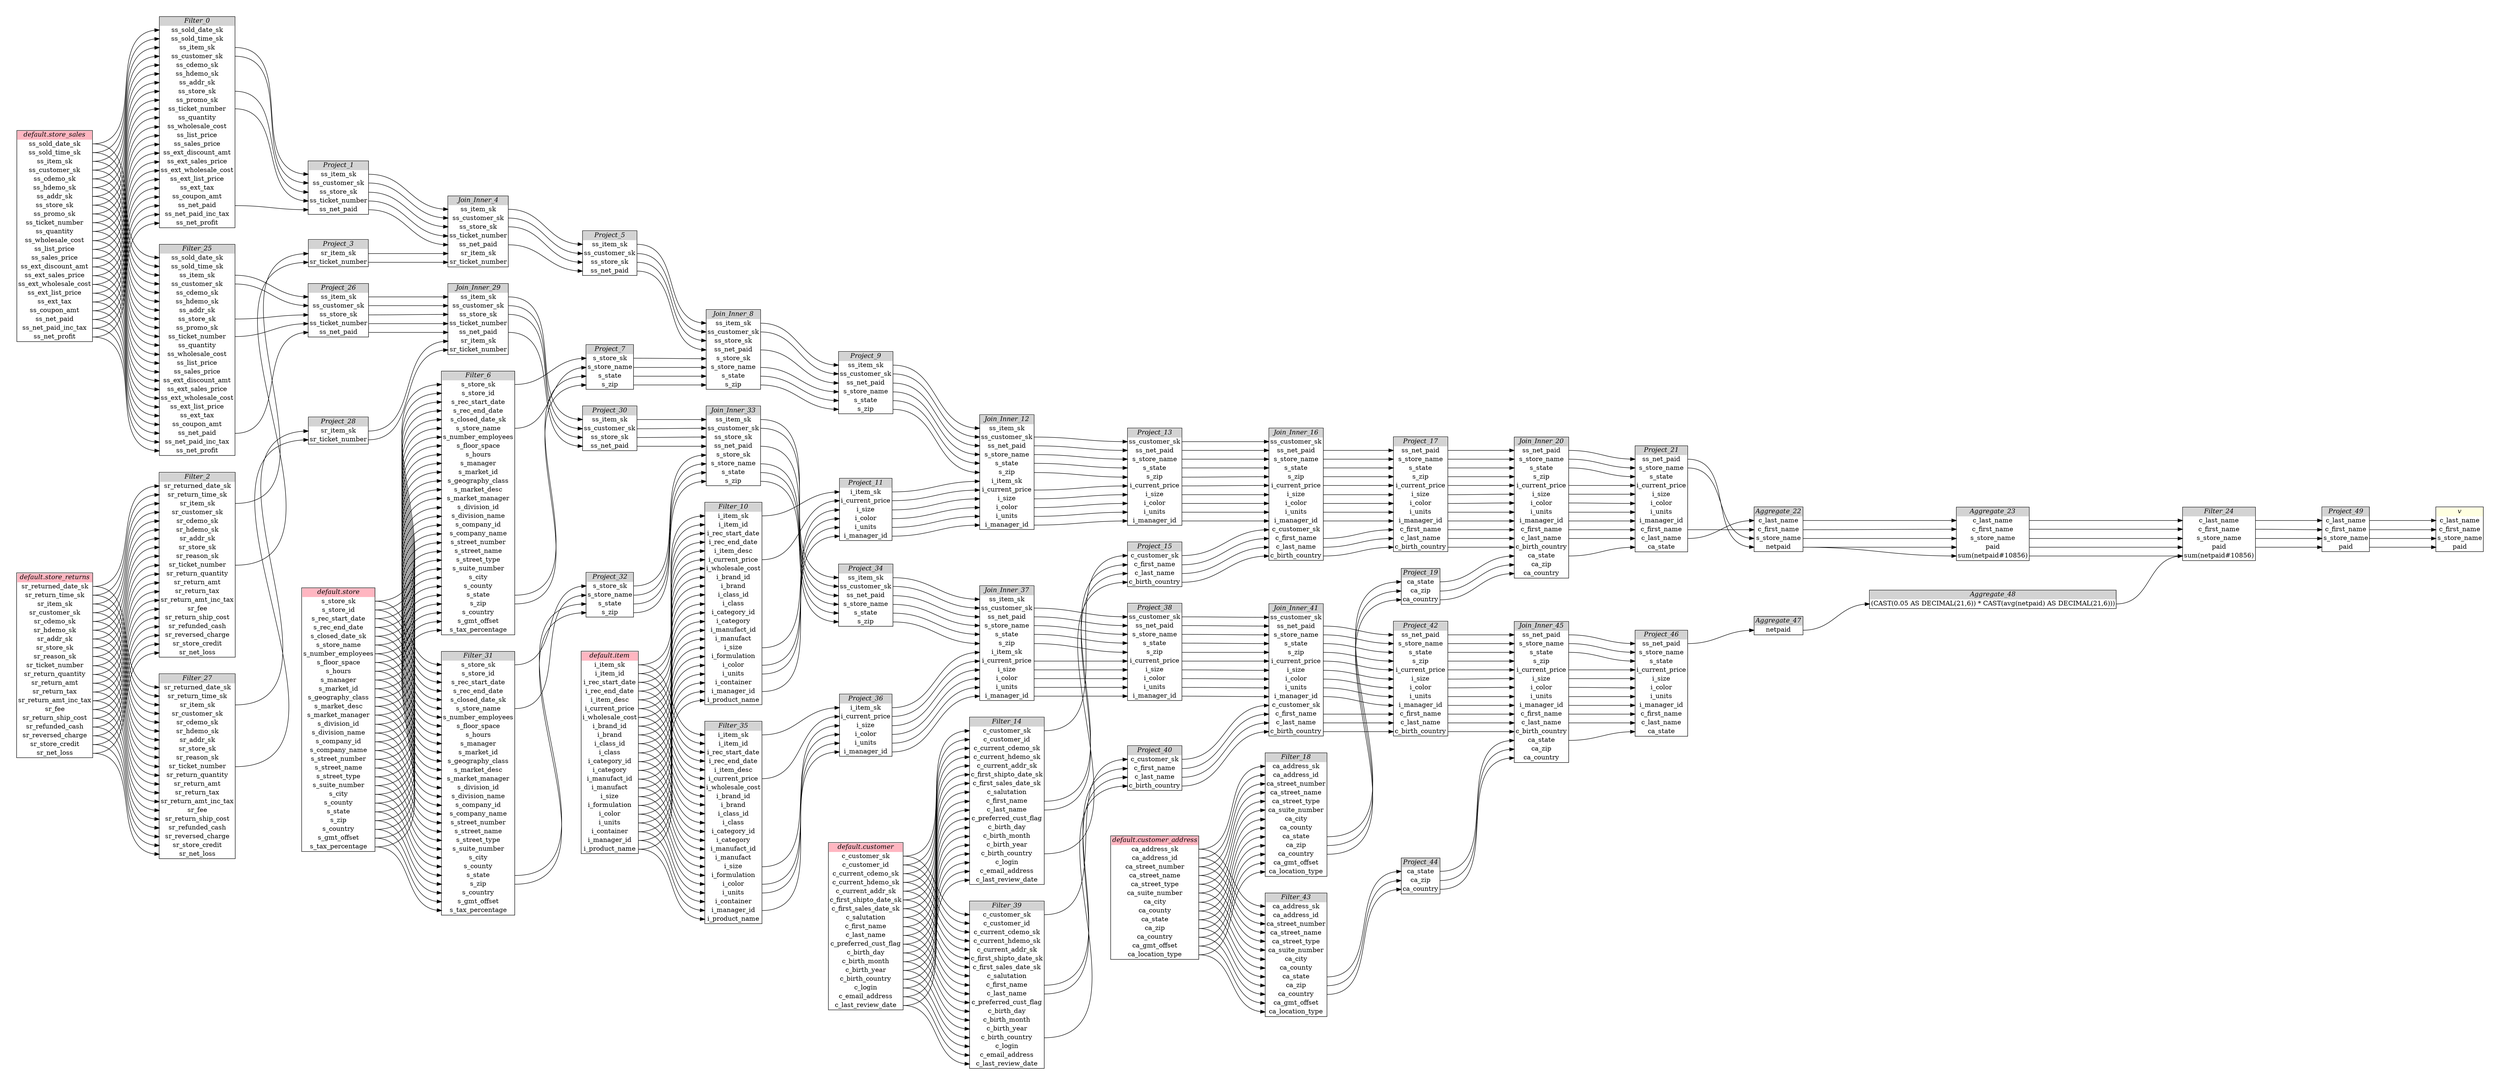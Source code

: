 // Automatically generated by TPCDSFlowTestSuite


digraph {
  graph [pad="0.5", nodesep="0.5", ranksep="2", fontname="Helvetica"];
  node [shape=plain]
  rankdir=LR;

  
"Aggregate_22" [label=<
<table border="1" cellborder="0" cellspacing="0">
  <tr><td bgcolor="lightgray" port="nodeName"><i>Aggregate_22</i></td></tr>
  <tr><td port="0">c_last_name</td></tr>
<tr><td port="1">c_first_name</td></tr>
<tr><td port="2">s_store_name</td></tr>
<tr><td port="3">netpaid</td></tr>
</table>>];
     

"Aggregate_23" [label=<
<table border="1" cellborder="0" cellspacing="0">
  <tr><td bgcolor="lightgray" port="nodeName"><i>Aggregate_23</i></td></tr>
  <tr><td port="0">c_last_name</td></tr>
<tr><td port="1">c_first_name</td></tr>
<tr><td port="2">s_store_name</td></tr>
<tr><td port="3">paid</td></tr>
<tr><td port="4">sum(netpaid#10856)</td></tr>
</table>>];
     

"Aggregate_47" [label=<
<table border="1" cellborder="0" cellspacing="0">
  <tr><td bgcolor="lightgray" port="nodeName"><i>Aggregate_47</i></td></tr>
  <tr><td port="0">netpaid</td></tr>
</table>>];
     

"Aggregate_48" [label=<
<table border="1" cellborder="0" cellspacing="0">
  <tr><td bgcolor="lightgray" port="nodeName"><i>Aggregate_48</i></td></tr>
  <tr><td port="0">(CAST(0.05 AS DECIMAL(21,6)) * CAST(avg(netpaid) AS DECIMAL(21,6)))</td></tr>
</table>>];
     

"Filter_0" [label=<
<table border="1" cellborder="0" cellspacing="0">
  <tr><td bgcolor="lightgray" port="nodeName"><i>Filter_0</i></td></tr>
  <tr><td port="0">ss_sold_date_sk</td></tr>
<tr><td port="1">ss_sold_time_sk</td></tr>
<tr><td port="2">ss_item_sk</td></tr>
<tr><td port="3">ss_customer_sk</td></tr>
<tr><td port="4">ss_cdemo_sk</td></tr>
<tr><td port="5">ss_hdemo_sk</td></tr>
<tr><td port="6">ss_addr_sk</td></tr>
<tr><td port="7">ss_store_sk</td></tr>
<tr><td port="8">ss_promo_sk</td></tr>
<tr><td port="9">ss_ticket_number</td></tr>
<tr><td port="10">ss_quantity</td></tr>
<tr><td port="11">ss_wholesale_cost</td></tr>
<tr><td port="12">ss_list_price</td></tr>
<tr><td port="13">ss_sales_price</td></tr>
<tr><td port="14">ss_ext_discount_amt</td></tr>
<tr><td port="15">ss_ext_sales_price</td></tr>
<tr><td port="16">ss_ext_wholesale_cost</td></tr>
<tr><td port="17">ss_ext_list_price</td></tr>
<tr><td port="18">ss_ext_tax</td></tr>
<tr><td port="19">ss_coupon_amt</td></tr>
<tr><td port="20">ss_net_paid</td></tr>
<tr><td port="21">ss_net_paid_inc_tax</td></tr>
<tr><td port="22">ss_net_profit</td></tr>
</table>>];
     

"Filter_10" [label=<
<table border="1" cellborder="0" cellspacing="0">
  <tr><td bgcolor="lightgray" port="nodeName"><i>Filter_10</i></td></tr>
  <tr><td port="0">i_item_sk</td></tr>
<tr><td port="1">i_item_id</td></tr>
<tr><td port="2">i_rec_start_date</td></tr>
<tr><td port="3">i_rec_end_date</td></tr>
<tr><td port="4">i_item_desc</td></tr>
<tr><td port="5">i_current_price</td></tr>
<tr><td port="6">i_wholesale_cost</td></tr>
<tr><td port="7">i_brand_id</td></tr>
<tr><td port="8">i_brand</td></tr>
<tr><td port="9">i_class_id</td></tr>
<tr><td port="10">i_class</td></tr>
<tr><td port="11">i_category_id</td></tr>
<tr><td port="12">i_category</td></tr>
<tr><td port="13">i_manufact_id</td></tr>
<tr><td port="14">i_manufact</td></tr>
<tr><td port="15">i_size</td></tr>
<tr><td port="16">i_formulation</td></tr>
<tr><td port="17">i_color</td></tr>
<tr><td port="18">i_units</td></tr>
<tr><td port="19">i_container</td></tr>
<tr><td port="20">i_manager_id</td></tr>
<tr><td port="21">i_product_name</td></tr>
</table>>];
     

"Filter_14" [label=<
<table border="1" cellborder="0" cellspacing="0">
  <tr><td bgcolor="lightgray" port="nodeName"><i>Filter_14</i></td></tr>
  <tr><td port="0">c_customer_sk</td></tr>
<tr><td port="1">c_customer_id</td></tr>
<tr><td port="2">c_current_cdemo_sk</td></tr>
<tr><td port="3">c_current_hdemo_sk</td></tr>
<tr><td port="4">c_current_addr_sk</td></tr>
<tr><td port="5">c_first_shipto_date_sk</td></tr>
<tr><td port="6">c_first_sales_date_sk</td></tr>
<tr><td port="7">c_salutation</td></tr>
<tr><td port="8">c_first_name</td></tr>
<tr><td port="9">c_last_name</td></tr>
<tr><td port="10">c_preferred_cust_flag</td></tr>
<tr><td port="11">c_birth_day</td></tr>
<tr><td port="12">c_birth_month</td></tr>
<tr><td port="13">c_birth_year</td></tr>
<tr><td port="14">c_birth_country</td></tr>
<tr><td port="15">c_login</td></tr>
<tr><td port="16">c_email_address</td></tr>
<tr><td port="17">c_last_review_date</td></tr>
</table>>];
     

"Filter_18" [label=<
<table border="1" cellborder="0" cellspacing="0">
  <tr><td bgcolor="lightgray" port="nodeName"><i>Filter_18</i></td></tr>
  <tr><td port="0">ca_address_sk</td></tr>
<tr><td port="1">ca_address_id</td></tr>
<tr><td port="2">ca_street_number</td></tr>
<tr><td port="3">ca_street_name</td></tr>
<tr><td port="4">ca_street_type</td></tr>
<tr><td port="5">ca_suite_number</td></tr>
<tr><td port="6">ca_city</td></tr>
<tr><td port="7">ca_county</td></tr>
<tr><td port="8">ca_state</td></tr>
<tr><td port="9">ca_zip</td></tr>
<tr><td port="10">ca_country</td></tr>
<tr><td port="11">ca_gmt_offset</td></tr>
<tr><td port="12">ca_location_type</td></tr>
</table>>];
     

"Filter_2" [label=<
<table border="1" cellborder="0" cellspacing="0">
  <tr><td bgcolor="lightgray" port="nodeName"><i>Filter_2</i></td></tr>
  <tr><td port="0">sr_returned_date_sk</td></tr>
<tr><td port="1">sr_return_time_sk</td></tr>
<tr><td port="2">sr_item_sk</td></tr>
<tr><td port="3">sr_customer_sk</td></tr>
<tr><td port="4">sr_cdemo_sk</td></tr>
<tr><td port="5">sr_hdemo_sk</td></tr>
<tr><td port="6">sr_addr_sk</td></tr>
<tr><td port="7">sr_store_sk</td></tr>
<tr><td port="8">sr_reason_sk</td></tr>
<tr><td port="9">sr_ticket_number</td></tr>
<tr><td port="10">sr_return_quantity</td></tr>
<tr><td port="11">sr_return_amt</td></tr>
<tr><td port="12">sr_return_tax</td></tr>
<tr><td port="13">sr_return_amt_inc_tax</td></tr>
<tr><td port="14">sr_fee</td></tr>
<tr><td port="15">sr_return_ship_cost</td></tr>
<tr><td port="16">sr_refunded_cash</td></tr>
<tr><td port="17">sr_reversed_charge</td></tr>
<tr><td port="18">sr_store_credit</td></tr>
<tr><td port="19">sr_net_loss</td></tr>
</table>>];
     

"Filter_24" [label=<
<table border="1" cellborder="0" cellspacing="0">
  <tr><td bgcolor="lightgray" port="nodeName"><i>Filter_24</i></td></tr>
  <tr><td port="0">c_last_name</td></tr>
<tr><td port="1">c_first_name</td></tr>
<tr><td port="2">s_store_name</td></tr>
<tr><td port="3">paid</td></tr>
<tr><td port="4">sum(netpaid#10856)</td></tr>
</table>>];
     

"Filter_25" [label=<
<table border="1" cellborder="0" cellspacing="0">
  <tr><td bgcolor="lightgray" port="nodeName"><i>Filter_25</i></td></tr>
  <tr><td port="0">ss_sold_date_sk</td></tr>
<tr><td port="1">ss_sold_time_sk</td></tr>
<tr><td port="2">ss_item_sk</td></tr>
<tr><td port="3">ss_customer_sk</td></tr>
<tr><td port="4">ss_cdemo_sk</td></tr>
<tr><td port="5">ss_hdemo_sk</td></tr>
<tr><td port="6">ss_addr_sk</td></tr>
<tr><td port="7">ss_store_sk</td></tr>
<tr><td port="8">ss_promo_sk</td></tr>
<tr><td port="9">ss_ticket_number</td></tr>
<tr><td port="10">ss_quantity</td></tr>
<tr><td port="11">ss_wholesale_cost</td></tr>
<tr><td port="12">ss_list_price</td></tr>
<tr><td port="13">ss_sales_price</td></tr>
<tr><td port="14">ss_ext_discount_amt</td></tr>
<tr><td port="15">ss_ext_sales_price</td></tr>
<tr><td port="16">ss_ext_wholesale_cost</td></tr>
<tr><td port="17">ss_ext_list_price</td></tr>
<tr><td port="18">ss_ext_tax</td></tr>
<tr><td port="19">ss_coupon_amt</td></tr>
<tr><td port="20">ss_net_paid</td></tr>
<tr><td port="21">ss_net_paid_inc_tax</td></tr>
<tr><td port="22">ss_net_profit</td></tr>
</table>>];
     

"Filter_27" [label=<
<table border="1" cellborder="0" cellspacing="0">
  <tr><td bgcolor="lightgray" port="nodeName"><i>Filter_27</i></td></tr>
  <tr><td port="0">sr_returned_date_sk</td></tr>
<tr><td port="1">sr_return_time_sk</td></tr>
<tr><td port="2">sr_item_sk</td></tr>
<tr><td port="3">sr_customer_sk</td></tr>
<tr><td port="4">sr_cdemo_sk</td></tr>
<tr><td port="5">sr_hdemo_sk</td></tr>
<tr><td port="6">sr_addr_sk</td></tr>
<tr><td port="7">sr_store_sk</td></tr>
<tr><td port="8">sr_reason_sk</td></tr>
<tr><td port="9">sr_ticket_number</td></tr>
<tr><td port="10">sr_return_quantity</td></tr>
<tr><td port="11">sr_return_amt</td></tr>
<tr><td port="12">sr_return_tax</td></tr>
<tr><td port="13">sr_return_amt_inc_tax</td></tr>
<tr><td port="14">sr_fee</td></tr>
<tr><td port="15">sr_return_ship_cost</td></tr>
<tr><td port="16">sr_refunded_cash</td></tr>
<tr><td port="17">sr_reversed_charge</td></tr>
<tr><td port="18">sr_store_credit</td></tr>
<tr><td port="19">sr_net_loss</td></tr>
</table>>];
     

"Filter_31" [label=<
<table border="1" cellborder="0" cellspacing="0">
  <tr><td bgcolor="lightgray" port="nodeName"><i>Filter_31</i></td></tr>
  <tr><td port="0">s_store_sk</td></tr>
<tr><td port="1">s_store_id</td></tr>
<tr><td port="2">s_rec_start_date</td></tr>
<tr><td port="3">s_rec_end_date</td></tr>
<tr><td port="4">s_closed_date_sk</td></tr>
<tr><td port="5">s_store_name</td></tr>
<tr><td port="6">s_number_employees</td></tr>
<tr><td port="7">s_floor_space</td></tr>
<tr><td port="8">s_hours</td></tr>
<tr><td port="9">s_manager</td></tr>
<tr><td port="10">s_market_id</td></tr>
<tr><td port="11">s_geography_class</td></tr>
<tr><td port="12">s_market_desc</td></tr>
<tr><td port="13">s_market_manager</td></tr>
<tr><td port="14">s_division_id</td></tr>
<tr><td port="15">s_division_name</td></tr>
<tr><td port="16">s_company_id</td></tr>
<tr><td port="17">s_company_name</td></tr>
<tr><td port="18">s_street_number</td></tr>
<tr><td port="19">s_street_name</td></tr>
<tr><td port="20">s_street_type</td></tr>
<tr><td port="21">s_suite_number</td></tr>
<tr><td port="22">s_city</td></tr>
<tr><td port="23">s_county</td></tr>
<tr><td port="24">s_state</td></tr>
<tr><td port="25">s_zip</td></tr>
<tr><td port="26">s_country</td></tr>
<tr><td port="27">s_gmt_offset</td></tr>
<tr><td port="28">s_tax_percentage</td></tr>
</table>>];
     

"Filter_35" [label=<
<table border="1" cellborder="0" cellspacing="0">
  <tr><td bgcolor="lightgray" port="nodeName"><i>Filter_35</i></td></tr>
  <tr><td port="0">i_item_sk</td></tr>
<tr><td port="1">i_item_id</td></tr>
<tr><td port="2">i_rec_start_date</td></tr>
<tr><td port="3">i_rec_end_date</td></tr>
<tr><td port="4">i_item_desc</td></tr>
<tr><td port="5">i_current_price</td></tr>
<tr><td port="6">i_wholesale_cost</td></tr>
<tr><td port="7">i_brand_id</td></tr>
<tr><td port="8">i_brand</td></tr>
<tr><td port="9">i_class_id</td></tr>
<tr><td port="10">i_class</td></tr>
<tr><td port="11">i_category_id</td></tr>
<tr><td port="12">i_category</td></tr>
<tr><td port="13">i_manufact_id</td></tr>
<tr><td port="14">i_manufact</td></tr>
<tr><td port="15">i_size</td></tr>
<tr><td port="16">i_formulation</td></tr>
<tr><td port="17">i_color</td></tr>
<tr><td port="18">i_units</td></tr>
<tr><td port="19">i_container</td></tr>
<tr><td port="20">i_manager_id</td></tr>
<tr><td port="21">i_product_name</td></tr>
</table>>];
     

"Filter_39" [label=<
<table border="1" cellborder="0" cellspacing="0">
  <tr><td bgcolor="lightgray" port="nodeName"><i>Filter_39</i></td></tr>
  <tr><td port="0">c_customer_sk</td></tr>
<tr><td port="1">c_customer_id</td></tr>
<tr><td port="2">c_current_cdemo_sk</td></tr>
<tr><td port="3">c_current_hdemo_sk</td></tr>
<tr><td port="4">c_current_addr_sk</td></tr>
<tr><td port="5">c_first_shipto_date_sk</td></tr>
<tr><td port="6">c_first_sales_date_sk</td></tr>
<tr><td port="7">c_salutation</td></tr>
<tr><td port="8">c_first_name</td></tr>
<tr><td port="9">c_last_name</td></tr>
<tr><td port="10">c_preferred_cust_flag</td></tr>
<tr><td port="11">c_birth_day</td></tr>
<tr><td port="12">c_birth_month</td></tr>
<tr><td port="13">c_birth_year</td></tr>
<tr><td port="14">c_birth_country</td></tr>
<tr><td port="15">c_login</td></tr>
<tr><td port="16">c_email_address</td></tr>
<tr><td port="17">c_last_review_date</td></tr>
</table>>];
     

"Filter_43" [label=<
<table border="1" cellborder="0" cellspacing="0">
  <tr><td bgcolor="lightgray" port="nodeName"><i>Filter_43</i></td></tr>
  <tr><td port="0">ca_address_sk</td></tr>
<tr><td port="1">ca_address_id</td></tr>
<tr><td port="2">ca_street_number</td></tr>
<tr><td port="3">ca_street_name</td></tr>
<tr><td port="4">ca_street_type</td></tr>
<tr><td port="5">ca_suite_number</td></tr>
<tr><td port="6">ca_city</td></tr>
<tr><td port="7">ca_county</td></tr>
<tr><td port="8">ca_state</td></tr>
<tr><td port="9">ca_zip</td></tr>
<tr><td port="10">ca_country</td></tr>
<tr><td port="11">ca_gmt_offset</td></tr>
<tr><td port="12">ca_location_type</td></tr>
</table>>];
     

"Filter_6" [label=<
<table border="1" cellborder="0" cellspacing="0">
  <tr><td bgcolor="lightgray" port="nodeName"><i>Filter_6</i></td></tr>
  <tr><td port="0">s_store_sk</td></tr>
<tr><td port="1">s_store_id</td></tr>
<tr><td port="2">s_rec_start_date</td></tr>
<tr><td port="3">s_rec_end_date</td></tr>
<tr><td port="4">s_closed_date_sk</td></tr>
<tr><td port="5">s_store_name</td></tr>
<tr><td port="6">s_number_employees</td></tr>
<tr><td port="7">s_floor_space</td></tr>
<tr><td port="8">s_hours</td></tr>
<tr><td port="9">s_manager</td></tr>
<tr><td port="10">s_market_id</td></tr>
<tr><td port="11">s_geography_class</td></tr>
<tr><td port="12">s_market_desc</td></tr>
<tr><td port="13">s_market_manager</td></tr>
<tr><td port="14">s_division_id</td></tr>
<tr><td port="15">s_division_name</td></tr>
<tr><td port="16">s_company_id</td></tr>
<tr><td port="17">s_company_name</td></tr>
<tr><td port="18">s_street_number</td></tr>
<tr><td port="19">s_street_name</td></tr>
<tr><td port="20">s_street_type</td></tr>
<tr><td port="21">s_suite_number</td></tr>
<tr><td port="22">s_city</td></tr>
<tr><td port="23">s_county</td></tr>
<tr><td port="24">s_state</td></tr>
<tr><td port="25">s_zip</td></tr>
<tr><td port="26">s_country</td></tr>
<tr><td port="27">s_gmt_offset</td></tr>
<tr><td port="28">s_tax_percentage</td></tr>
</table>>];
     

"Join_Inner_12" [label=<
<table border="1" cellborder="0" cellspacing="0">
  <tr><td bgcolor="lightgray" port="nodeName"><i>Join_Inner_12</i></td></tr>
  <tr><td port="0">ss_item_sk</td></tr>
<tr><td port="1">ss_customer_sk</td></tr>
<tr><td port="2">ss_net_paid</td></tr>
<tr><td port="3">s_store_name</td></tr>
<tr><td port="4">s_state</td></tr>
<tr><td port="5">s_zip</td></tr>
<tr><td port="6">i_item_sk</td></tr>
<tr><td port="7">i_current_price</td></tr>
<tr><td port="8">i_size</td></tr>
<tr><td port="9">i_color</td></tr>
<tr><td port="10">i_units</td></tr>
<tr><td port="11">i_manager_id</td></tr>
</table>>];
     

"Join_Inner_16" [label=<
<table border="1" cellborder="0" cellspacing="0">
  <tr><td bgcolor="lightgray" port="nodeName"><i>Join_Inner_16</i></td></tr>
  <tr><td port="0">ss_customer_sk</td></tr>
<tr><td port="1">ss_net_paid</td></tr>
<tr><td port="2">s_store_name</td></tr>
<tr><td port="3">s_state</td></tr>
<tr><td port="4">s_zip</td></tr>
<tr><td port="5">i_current_price</td></tr>
<tr><td port="6">i_size</td></tr>
<tr><td port="7">i_color</td></tr>
<tr><td port="8">i_units</td></tr>
<tr><td port="9">i_manager_id</td></tr>
<tr><td port="10">c_customer_sk</td></tr>
<tr><td port="11">c_first_name</td></tr>
<tr><td port="12">c_last_name</td></tr>
<tr><td port="13">c_birth_country</td></tr>
</table>>];
     

"Join_Inner_20" [label=<
<table border="1" cellborder="0" cellspacing="0">
  <tr><td bgcolor="lightgray" port="nodeName"><i>Join_Inner_20</i></td></tr>
  <tr><td port="0">ss_net_paid</td></tr>
<tr><td port="1">s_store_name</td></tr>
<tr><td port="2">s_state</td></tr>
<tr><td port="3">s_zip</td></tr>
<tr><td port="4">i_current_price</td></tr>
<tr><td port="5">i_size</td></tr>
<tr><td port="6">i_color</td></tr>
<tr><td port="7">i_units</td></tr>
<tr><td port="8">i_manager_id</td></tr>
<tr><td port="9">c_first_name</td></tr>
<tr><td port="10">c_last_name</td></tr>
<tr><td port="11">c_birth_country</td></tr>
<tr><td port="12">ca_state</td></tr>
<tr><td port="13">ca_zip</td></tr>
<tr><td port="14">ca_country</td></tr>
</table>>];
     

"Join_Inner_29" [label=<
<table border="1" cellborder="0" cellspacing="0">
  <tr><td bgcolor="lightgray" port="nodeName"><i>Join_Inner_29</i></td></tr>
  <tr><td port="0">ss_item_sk</td></tr>
<tr><td port="1">ss_customer_sk</td></tr>
<tr><td port="2">ss_store_sk</td></tr>
<tr><td port="3">ss_ticket_number</td></tr>
<tr><td port="4">ss_net_paid</td></tr>
<tr><td port="5">sr_item_sk</td></tr>
<tr><td port="6">sr_ticket_number</td></tr>
</table>>];
     

"Join_Inner_33" [label=<
<table border="1" cellborder="0" cellspacing="0">
  <tr><td bgcolor="lightgray" port="nodeName"><i>Join_Inner_33</i></td></tr>
  <tr><td port="0">ss_item_sk</td></tr>
<tr><td port="1">ss_customer_sk</td></tr>
<tr><td port="2">ss_store_sk</td></tr>
<tr><td port="3">ss_net_paid</td></tr>
<tr><td port="4">s_store_sk</td></tr>
<tr><td port="5">s_store_name</td></tr>
<tr><td port="6">s_state</td></tr>
<tr><td port="7">s_zip</td></tr>
</table>>];
     

"Join_Inner_37" [label=<
<table border="1" cellborder="0" cellspacing="0">
  <tr><td bgcolor="lightgray" port="nodeName"><i>Join_Inner_37</i></td></tr>
  <tr><td port="0">ss_item_sk</td></tr>
<tr><td port="1">ss_customer_sk</td></tr>
<tr><td port="2">ss_net_paid</td></tr>
<tr><td port="3">s_store_name</td></tr>
<tr><td port="4">s_state</td></tr>
<tr><td port="5">s_zip</td></tr>
<tr><td port="6">i_item_sk</td></tr>
<tr><td port="7">i_current_price</td></tr>
<tr><td port="8">i_size</td></tr>
<tr><td port="9">i_color</td></tr>
<tr><td port="10">i_units</td></tr>
<tr><td port="11">i_manager_id</td></tr>
</table>>];
     

"Join_Inner_4" [label=<
<table border="1" cellborder="0" cellspacing="0">
  <tr><td bgcolor="lightgray" port="nodeName"><i>Join_Inner_4</i></td></tr>
  <tr><td port="0">ss_item_sk</td></tr>
<tr><td port="1">ss_customer_sk</td></tr>
<tr><td port="2">ss_store_sk</td></tr>
<tr><td port="3">ss_ticket_number</td></tr>
<tr><td port="4">ss_net_paid</td></tr>
<tr><td port="5">sr_item_sk</td></tr>
<tr><td port="6">sr_ticket_number</td></tr>
</table>>];
     

"Join_Inner_41" [label=<
<table border="1" cellborder="0" cellspacing="0">
  <tr><td bgcolor="lightgray" port="nodeName"><i>Join_Inner_41</i></td></tr>
  <tr><td port="0">ss_customer_sk</td></tr>
<tr><td port="1">ss_net_paid</td></tr>
<tr><td port="2">s_store_name</td></tr>
<tr><td port="3">s_state</td></tr>
<tr><td port="4">s_zip</td></tr>
<tr><td port="5">i_current_price</td></tr>
<tr><td port="6">i_size</td></tr>
<tr><td port="7">i_color</td></tr>
<tr><td port="8">i_units</td></tr>
<tr><td port="9">i_manager_id</td></tr>
<tr><td port="10">c_customer_sk</td></tr>
<tr><td port="11">c_first_name</td></tr>
<tr><td port="12">c_last_name</td></tr>
<tr><td port="13">c_birth_country</td></tr>
</table>>];
     

"Join_Inner_45" [label=<
<table border="1" cellborder="0" cellspacing="0">
  <tr><td bgcolor="lightgray" port="nodeName"><i>Join_Inner_45</i></td></tr>
  <tr><td port="0">ss_net_paid</td></tr>
<tr><td port="1">s_store_name</td></tr>
<tr><td port="2">s_state</td></tr>
<tr><td port="3">s_zip</td></tr>
<tr><td port="4">i_current_price</td></tr>
<tr><td port="5">i_size</td></tr>
<tr><td port="6">i_color</td></tr>
<tr><td port="7">i_units</td></tr>
<tr><td port="8">i_manager_id</td></tr>
<tr><td port="9">c_first_name</td></tr>
<tr><td port="10">c_last_name</td></tr>
<tr><td port="11">c_birth_country</td></tr>
<tr><td port="12">ca_state</td></tr>
<tr><td port="13">ca_zip</td></tr>
<tr><td port="14">ca_country</td></tr>
</table>>];
     

"Join_Inner_8" [label=<
<table border="1" cellborder="0" cellspacing="0">
  <tr><td bgcolor="lightgray" port="nodeName"><i>Join_Inner_8</i></td></tr>
  <tr><td port="0">ss_item_sk</td></tr>
<tr><td port="1">ss_customer_sk</td></tr>
<tr><td port="2">ss_store_sk</td></tr>
<tr><td port="3">ss_net_paid</td></tr>
<tr><td port="4">s_store_sk</td></tr>
<tr><td port="5">s_store_name</td></tr>
<tr><td port="6">s_state</td></tr>
<tr><td port="7">s_zip</td></tr>
</table>>];
     

"Project_1" [label=<
<table border="1" cellborder="0" cellspacing="0">
  <tr><td bgcolor="lightgray" port="nodeName"><i>Project_1</i></td></tr>
  <tr><td port="0">ss_item_sk</td></tr>
<tr><td port="1">ss_customer_sk</td></tr>
<tr><td port="2">ss_store_sk</td></tr>
<tr><td port="3">ss_ticket_number</td></tr>
<tr><td port="4">ss_net_paid</td></tr>
</table>>];
     

"Project_11" [label=<
<table border="1" cellborder="0" cellspacing="0">
  <tr><td bgcolor="lightgray" port="nodeName"><i>Project_11</i></td></tr>
  <tr><td port="0">i_item_sk</td></tr>
<tr><td port="1">i_current_price</td></tr>
<tr><td port="2">i_size</td></tr>
<tr><td port="3">i_color</td></tr>
<tr><td port="4">i_units</td></tr>
<tr><td port="5">i_manager_id</td></tr>
</table>>];
     

"Project_13" [label=<
<table border="1" cellborder="0" cellspacing="0">
  <tr><td bgcolor="lightgray" port="nodeName"><i>Project_13</i></td></tr>
  <tr><td port="0">ss_customer_sk</td></tr>
<tr><td port="1">ss_net_paid</td></tr>
<tr><td port="2">s_store_name</td></tr>
<tr><td port="3">s_state</td></tr>
<tr><td port="4">s_zip</td></tr>
<tr><td port="5">i_current_price</td></tr>
<tr><td port="6">i_size</td></tr>
<tr><td port="7">i_color</td></tr>
<tr><td port="8">i_units</td></tr>
<tr><td port="9">i_manager_id</td></tr>
</table>>];
     

"Project_15" [label=<
<table border="1" cellborder="0" cellspacing="0">
  <tr><td bgcolor="lightgray" port="nodeName"><i>Project_15</i></td></tr>
  <tr><td port="0">c_customer_sk</td></tr>
<tr><td port="1">c_first_name</td></tr>
<tr><td port="2">c_last_name</td></tr>
<tr><td port="3">c_birth_country</td></tr>
</table>>];
     

"Project_17" [label=<
<table border="1" cellborder="0" cellspacing="0">
  <tr><td bgcolor="lightgray" port="nodeName"><i>Project_17</i></td></tr>
  <tr><td port="0">ss_net_paid</td></tr>
<tr><td port="1">s_store_name</td></tr>
<tr><td port="2">s_state</td></tr>
<tr><td port="3">s_zip</td></tr>
<tr><td port="4">i_current_price</td></tr>
<tr><td port="5">i_size</td></tr>
<tr><td port="6">i_color</td></tr>
<tr><td port="7">i_units</td></tr>
<tr><td port="8">i_manager_id</td></tr>
<tr><td port="9">c_first_name</td></tr>
<tr><td port="10">c_last_name</td></tr>
<tr><td port="11">c_birth_country</td></tr>
</table>>];
     

"Project_19" [label=<
<table border="1" cellborder="0" cellspacing="0">
  <tr><td bgcolor="lightgray" port="nodeName"><i>Project_19</i></td></tr>
  <tr><td port="0">ca_state</td></tr>
<tr><td port="1">ca_zip</td></tr>
<tr><td port="2">ca_country</td></tr>
</table>>];
     

"Project_21" [label=<
<table border="1" cellborder="0" cellspacing="0">
  <tr><td bgcolor="lightgray" port="nodeName"><i>Project_21</i></td></tr>
  <tr><td port="0">ss_net_paid</td></tr>
<tr><td port="1">s_store_name</td></tr>
<tr><td port="2">s_state</td></tr>
<tr><td port="3">i_current_price</td></tr>
<tr><td port="4">i_size</td></tr>
<tr><td port="5">i_color</td></tr>
<tr><td port="6">i_units</td></tr>
<tr><td port="7">i_manager_id</td></tr>
<tr><td port="8">c_first_name</td></tr>
<tr><td port="9">c_last_name</td></tr>
<tr><td port="10">ca_state</td></tr>
</table>>];
     

"Project_26" [label=<
<table border="1" cellborder="0" cellspacing="0">
  <tr><td bgcolor="lightgray" port="nodeName"><i>Project_26</i></td></tr>
  <tr><td port="0">ss_item_sk</td></tr>
<tr><td port="1">ss_customer_sk</td></tr>
<tr><td port="2">ss_store_sk</td></tr>
<tr><td port="3">ss_ticket_number</td></tr>
<tr><td port="4">ss_net_paid</td></tr>
</table>>];
     

"Project_28" [label=<
<table border="1" cellborder="0" cellspacing="0">
  <tr><td bgcolor="lightgray" port="nodeName"><i>Project_28</i></td></tr>
  <tr><td port="0">sr_item_sk</td></tr>
<tr><td port="1">sr_ticket_number</td></tr>
</table>>];
     

"Project_3" [label=<
<table border="1" cellborder="0" cellspacing="0">
  <tr><td bgcolor="lightgray" port="nodeName"><i>Project_3</i></td></tr>
  <tr><td port="0">sr_item_sk</td></tr>
<tr><td port="1">sr_ticket_number</td></tr>
</table>>];
     

"Project_30" [label=<
<table border="1" cellborder="0" cellspacing="0">
  <tr><td bgcolor="lightgray" port="nodeName"><i>Project_30</i></td></tr>
  <tr><td port="0">ss_item_sk</td></tr>
<tr><td port="1">ss_customer_sk</td></tr>
<tr><td port="2">ss_store_sk</td></tr>
<tr><td port="3">ss_net_paid</td></tr>
</table>>];
     

"Project_32" [label=<
<table border="1" cellborder="0" cellspacing="0">
  <tr><td bgcolor="lightgray" port="nodeName"><i>Project_32</i></td></tr>
  <tr><td port="0">s_store_sk</td></tr>
<tr><td port="1">s_store_name</td></tr>
<tr><td port="2">s_state</td></tr>
<tr><td port="3">s_zip</td></tr>
</table>>];
     

"Project_34" [label=<
<table border="1" cellborder="0" cellspacing="0">
  <tr><td bgcolor="lightgray" port="nodeName"><i>Project_34</i></td></tr>
  <tr><td port="0">ss_item_sk</td></tr>
<tr><td port="1">ss_customer_sk</td></tr>
<tr><td port="2">ss_net_paid</td></tr>
<tr><td port="3">s_store_name</td></tr>
<tr><td port="4">s_state</td></tr>
<tr><td port="5">s_zip</td></tr>
</table>>];
     

"Project_36" [label=<
<table border="1" cellborder="0" cellspacing="0">
  <tr><td bgcolor="lightgray" port="nodeName"><i>Project_36</i></td></tr>
  <tr><td port="0">i_item_sk</td></tr>
<tr><td port="1">i_current_price</td></tr>
<tr><td port="2">i_size</td></tr>
<tr><td port="3">i_color</td></tr>
<tr><td port="4">i_units</td></tr>
<tr><td port="5">i_manager_id</td></tr>
</table>>];
     

"Project_38" [label=<
<table border="1" cellborder="0" cellspacing="0">
  <tr><td bgcolor="lightgray" port="nodeName"><i>Project_38</i></td></tr>
  <tr><td port="0">ss_customer_sk</td></tr>
<tr><td port="1">ss_net_paid</td></tr>
<tr><td port="2">s_store_name</td></tr>
<tr><td port="3">s_state</td></tr>
<tr><td port="4">s_zip</td></tr>
<tr><td port="5">i_current_price</td></tr>
<tr><td port="6">i_size</td></tr>
<tr><td port="7">i_color</td></tr>
<tr><td port="8">i_units</td></tr>
<tr><td port="9">i_manager_id</td></tr>
</table>>];
     

"Project_40" [label=<
<table border="1" cellborder="0" cellspacing="0">
  <tr><td bgcolor="lightgray" port="nodeName"><i>Project_40</i></td></tr>
  <tr><td port="0">c_customer_sk</td></tr>
<tr><td port="1">c_first_name</td></tr>
<tr><td port="2">c_last_name</td></tr>
<tr><td port="3">c_birth_country</td></tr>
</table>>];
     

"Project_42" [label=<
<table border="1" cellborder="0" cellspacing="0">
  <tr><td bgcolor="lightgray" port="nodeName"><i>Project_42</i></td></tr>
  <tr><td port="0">ss_net_paid</td></tr>
<tr><td port="1">s_store_name</td></tr>
<tr><td port="2">s_state</td></tr>
<tr><td port="3">s_zip</td></tr>
<tr><td port="4">i_current_price</td></tr>
<tr><td port="5">i_size</td></tr>
<tr><td port="6">i_color</td></tr>
<tr><td port="7">i_units</td></tr>
<tr><td port="8">i_manager_id</td></tr>
<tr><td port="9">c_first_name</td></tr>
<tr><td port="10">c_last_name</td></tr>
<tr><td port="11">c_birth_country</td></tr>
</table>>];
     

"Project_44" [label=<
<table border="1" cellborder="0" cellspacing="0">
  <tr><td bgcolor="lightgray" port="nodeName"><i>Project_44</i></td></tr>
  <tr><td port="0">ca_state</td></tr>
<tr><td port="1">ca_zip</td></tr>
<tr><td port="2">ca_country</td></tr>
</table>>];
     

"Project_46" [label=<
<table border="1" cellborder="0" cellspacing="0">
  <tr><td bgcolor="lightgray" port="nodeName"><i>Project_46</i></td></tr>
  <tr><td port="0">ss_net_paid</td></tr>
<tr><td port="1">s_store_name</td></tr>
<tr><td port="2">s_state</td></tr>
<tr><td port="3">i_current_price</td></tr>
<tr><td port="4">i_size</td></tr>
<tr><td port="5">i_color</td></tr>
<tr><td port="6">i_units</td></tr>
<tr><td port="7">i_manager_id</td></tr>
<tr><td port="8">c_first_name</td></tr>
<tr><td port="9">c_last_name</td></tr>
<tr><td port="10">ca_state</td></tr>
</table>>];
     

"Project_49" [label=<
<table border="1" cellborder="0" cellspacing="0">
  <tr><td bgcolor="lightgray" port="nodeName"><i>Project_49</i></td></tr>
  <tr><td port="0">c_last_name</td></tr>
<tr><td port="1">c_first_name</td></tr>
<tr><td port="2">s_store_name</td></tr>
<tr><td port="3">paid</td></tr>
</table>>];
     

"Project_5" [label=<
<table border="1" cellborder="0" cellspacing="0">
  <tr><td bgcolor="lightgray" port="nodeName"><i>Project_5</i></td></tr>
  <tr><td port="0">ss_item_sk</td></tr>
<tr><td port="1">ss_customer_sk</td></tr>
<tr><td port="2">ss_store_sk</td></tr>
<tr><td port="3">ss_net_paid</td></tr>
</table>>];
     

"Project_7" [label=<
<table border="1" cellborder="0" cellspacing="0">
  <tr><td bgcolor="lightgray" port="nodeName"><i>Project_7</i></td></tr>
  <tr><td port="0">s_store_sk</td></tr>
<tr><td port="1">s_store_name</td></tr>
<tr><td port="2">s_state</td></tr>
<tr><td port="3">s_zip</td></tr>
</table>>];
     

"Project_9" [label=<
<table border="1" cellborder="0" cellspacing="0">
  <tr><td bgcolor="lightgray" port="nodeName"><i>Project_9</i></td></tr>
  <tr><td port="0">ss_item_sk</td></tr>
<tr><td port="1">ss_customer_sk</td></tr>
<tr><td port="2">ss_net_paid</td></tr>
<tr><td port="3">s_store_name</td></tr>
<tr><td port="4">s_state</td></tr>
<tr><td port="5">s_zip</td></tr>
</table>>];
     

"default.customer" [label=<
<table border="1" cellborder="0" cellspacing="0">
  <tr><td bgcolor="lightpink" port="nodeName"><i>default.customer</i></td></tr>
  <tr><td port="0">c_customer_sk</td></tr>
<tr><td port="1">c_customer_id</td></tr>
<tr><td port="2">c_current_cdemo_sk</td></tr>
<tr><td port="3">c_current_hdemo_sk</td></tr>
<tr><td port="4">c_current_addr_sk</td></tr>
<tr><td port="5">c_first_shipto_date_sk</td></tr>
<tr><td port="6">c_first_sales_date_sk</td></tr>
<tr><td port="7">c_salutation</td></tr>
<tr><td port="8">c_first_name</td></tr>
<tr><td port="9">c_last_name</td></tr>
<tr><td port="10">c_preferred_cust_flag</td></tr>
<tr><td port="11">c_birth_day</td></tr>
<tr><td port="12">c_birth_month</td></tr>
<tr><td port="13">c_birth_year</td></tr>
<tr><td port="14">c_birth_country</td></tr>
<tr><td port="15">c_login</td></tr>
<tr><td port="16">c_email_address</td></tr>
<tr><td port="17">c_last_review_date</td></tr>
</table>>];
     

"default.customer_address" [label=<
<table border="1" cellborder="0" cellspacing="0">
  <tr><td bgcolor="lightpink" port="nodeName"><i>default.customer_address</i></td></tr>
  <tr><td port="0">ca_address_sk</td></tr>
<tr><td port="1">ca_address_id</td></tr>
<tr><td port="2">ca_street_number</td></tr>
<tr><td port="3">ca_street_name</td></tr>
<tr><td port="4">ca_street_type</td></tr>
<tr><td port="5">ca_suite_number</td></tr>
<tr><td port="6">ca_city</td></tr>
<tr><td port="7">ca_county</td></tr>
<tr><td port="8">ca_state</td></tr>
<tr><td port="9">ca_zip</td></tr>
<tr><td port="10">ca_country</td></tr>
<tr><td port="11">ca_gmt_offset</td></tr>
<tr><td port="12">ca_location_type</td></tr>
</table>>];
     

"default.item" [label=<
<table border="1" cellborder="0" cellspacing="0">
  <tr><td bgcolor="lightpink" port="nodeName"><i>default.item</i></td></tr>
  <tr><td port="0">i_item_sk</td></tr>
<tr><td port="1">i_item_id</td></tr>
<tr><td port="2">i_rec_start_date</td></tr>
<tr><td port="3">i_rec_end_date</td></tr>
<tr><td port="4">i_item_desc</td></tr>
<tr><td port="5">i_current_price</td></tr>
<tr><td port="6">i_wholesale_cost</td></tr>
<tr><td port="7">i_brand_id</td></tr>
<tr><td port="8">i_brand</td></tr>
<tr><td port="9">i_class_id</td></tr>
<tr><td port="10">i_class</td></tr>
<tr><td port="11">i_category_id</td></tr>
<tr><td port="12">i_category</td></tr>
<tr><td port="13">i_manufact_id</td></tr>
<tr><td port="14">i_manufact</td></tr>
<tr><td port="15">i_size</td></tr>
<tr><td port="16">i_formulation</td></tr>
<tr><td port="17">i_color</td></tr>
<tr><td port="18">i_units</td></tr>
<tr><td port="19">i_container</td></tr>
<tr><td port="20">i_manager_id</td></tr>
<tr><td port="21">i_product_name</td></tr>
</table>>];
     

"default.store" [label=<
<table border="1" cellborder="0" cellspacing="0">
  <tr><td bgcolor="lightpink" port="nodeName"><i>default.store</i></td></tr>
  <tr><td port="0">s_store_sk</td></tr>
<tr><td port="1">s_store_id</td></tr>
<tr><td port="2">s_rec_start_date</td></tr>
<tr><td port="3">s_rec_end_date</td></tr>
<tr><td port="4">s_closed_date_sk</td></tr>
<tr><td port="5">s_store_name</td></tr>
<tr><td port="6">s_number_employees</td></tr>
<tr><td port="7">s_floor_space</td></tr>
<tr><td port="8">s_hours</td></tr>
<tr><td port="9">s_manager</td></tr>
<tr><td port="10">s_market_id</td></tr>
<tr><td port="11">s_geography_class</td></tr>
<tr><td port="12">s_market_desc</td></tr>
<tr><td port="13">s_market_manager</td></tr>
<tr><td port="14">s_division_id</td></tr>
<tr><td port="15">s_division_name</td></tr>
<tr><td port="16">s_company_id</td></tr>
<tr><td port="17">s_company_name</td></tr>
<tr><td port="18">s_street_number</td></tr>
<tr><td port="19">s_street_name</td></tr>
<tr><td port="20">s_street_type</td></tr>
<tr><td port="21">s_suite_number</td></tr>
<tr><td port="22">s_city</td></tr>
<tr><td port="23">s_county</td></tr>
<tr><td port="24">s_state</td></tr>
<tr><td port="25">s_zip</td></tr>
<tr><td port="26">s_country</td></tr>
<tr><td port="27">s_gmt_offset</td></tr>
<tr><td port="28">s_tax_percentage</td></tr>
</table>>];
     

"default.store_returns" [label=<
<table border="1" cellborder="0" cellspacing="0">
  <tr><td bgcolor="lightpink" port="nodeName"><i>default.store_returns</i></td></tr>
  <tr><td port="0">sr_returned_date_sk</td></tr>
<tr><td port="1">sr_return_time_sk</td></tr>
<tr><td port="2">sr_item_sk</td></tr>
<tr><td port="3">sr_customer_sk</td></tr>
<tr><td port="4">sr_cdemo_sk</td></tr>
<tr><td port="5">sr_hdemo_sk</td></tr>
<tr><td port="6">sr_addr_sk</td></tr>
<tr><td port="7">sr_store_sk</td></tr>
<tr><td port="8">sr_reason_sk</td></tr>
<tr><td port="9">sr_ticket_number</td></tr>
<tr><td port="10">sr_return_quantity</td></tr>
<tr><td port="11">sr_return_amt</td></tr>
<tr><td port="12">sr_return_tax</td></tr>
<tr><td port="13">sr_return_amt_inc_tax</td></tr>
<tr><td port="14">sr_fee</td></tr>
<tr><td port="15">sr_return_ship_cost</td></tr>
<tr><td port="16">sr_refunded_cash</td></tr>
<tr><td port="17">sr_reversed_charge</td></tr>
<tr><td port="18">sr_store_credit</td></tr>
<tr><td port="19">sr_net_loss</td></tr>
</table>>];
     

"default.store_sales" [label=<
<table border="1" cellborder="0" cellspacing="0">
  <tr><td bgcolor="lightpink" port="nodeName"><i>default.store_sales</i></td></tr>
  <tr><td port="0">ss_sold_date_sk</td></tr>
<tr><td port="1">ss_sold_time_sk</td></tr>
<tr><td port="2">ss_item_sk</td></tr>
<tr><td port="3">ss_customer_sk</td></tr>
<tr><td port="4">ss_cdemo_sk</td></tr>
<tr><td port="5">ss_hdemo_sk</td></tr>
<tr><td port="6">ss_addr_sk</td></tr>
<tr><td port="7">ss_store_sk</td></tr>
<tr><td port="8">ss_promo_sk</td></tr>
<tr><td port="9">ss_ticket_number</td></tr>
<tr><td port="10">ss_quantity</td></tr>
<tr><td port="11">ss_wholesale_cost</td></tr>
<tr><td port="12">ss_list_price</td></tr>
<tr><td port="13">ss_sales_price</td></tr>
<tr><td port="14">ss_ext_discount_amt</td></tr>
<tr><td port="15">ss_ext_sales_price</td></tr>
<tr><td port="16">ss_ext_wholesale_cost</td></tr>
<tr><td port="17">ss_ext_list_price</td></tr>
<tr><td port="18">ss_ext_tax</td></tr>
<tr><td port="19">ss_coupon_amt</td></tr>
<tr><td port="20">ss_net_paid</td></tr>
<tr><td port="21">ss_net_paid_inc_tax</td></tr>
<tr><td port="22">ss_net_profit</td></tr>
</table>>];
     

"v" [label=<
<table border="1" cellborder="0" cellspacing="0">
  <tr><td bgcolor="lightyellow" port="nodeName"><i>v</i></td></tr>
  <tr><td port="0">c_last_name</td></tr>
<tr><td port="1">c_first_name</td></tr>
<tr><td port="2">s_store_name</td></tr>
<tr><td port="3">paid</td></tr>
</table>>];
     
  "Aggregate_22":0 -> "Aggregate_23":0;
"Aggregate_22":1 -> "Aggregate_23":1;
"Aggregate_22":2 -> "Aggregate_23":2;
"Aggregate_22":3 -> "Aggregate_23":3;
"Aggregate_22":3 -> "Aggregate_23":4;
"Aggregate_23":0 -> "Filter_24":0;
"Aggregate_23":1 -> "Filter_24":1;
"Aggregate_23":2 -> "Filter_24":2;
"Aggregate_23":3 -> "Filter_24":3;
"Aggregate_23":4 -> "Filter_24":4;
"Aggregate_47":0 -> "Aggregate_48":0;
"Aggregate_48":0 -> "Filter_24":4
"Filter_0":2 -> "Project_1":0;
"Filter_0":20 -> "Project_1":4;
"Filter_0":3 -> "Project_1":1;
"Filter_0":7 -> "Project_1":2;
"Filter_0":9 -> "Project_1":3;
"Filter_10":0 -> "Project_11":0;
"Filter_10":15 -> "Project_11":2;
"Filter_10":17 -> "Project_11":3;
"Filter_10":18 -> "Project_11":4;
"Filter_10":20 -> "Project_11":5;
"Filter_10":5 -> "Project_11":1;
"Filter_14":0 -> "Project_15":0;
"Filter_14":14 -> "Project_15":3;
"Filter_14":8 -> "Project_15":1;
"Filter_14":9 -> "Project_15":2;
"Filter_18":10 -> "Project_19":2;
"Filter_18":8 -> "Project_19":0;
"Filter_18":9 -> "Project_19":1;
"Filter_2":2 -> "Project_3":0;
"Filter_2":9 -> "Project_3":1;
"Filter_24":0 -> "Project_49":0;
"Filter_24":1 -> "Project_49":1;
"Filter_24":2 -> "Project_49":2;
"Filter_24":3 -> "Project_49":3;
"Filter_25":2 -> "Project_26":0;
"Filter_25":20 -> "Project_26":4;
"Filter_25":3 -> "Project_26":1;
"Filter_25":7 -> "Project_26":2;
"Filter_25":9 -> "Project_26":3;
"Filter_27":2 -> "Project_28":0;
"Filter_27":9 -> "Project_28":1;
"Filter_31":0 -> "Project_32":0;
"Filter_31":24 -> "Project_32":2;
"Filter_31":25 -> "Project_32":3;
"Filter_31":5 -> "Project_32":1;
"Filter_35":0 -> "Project_36":0;
"Filter_35":15 -> "Project_36":2;
"Filter_35":17 -> "Project_36":3;
"Filter_35":18 -> "Project_36":4;
"Filter_35":20 -> "Project_36":5;
"Filter_35":5 -> "Project_36":1;
"Filter_39":0 -> "Project_40":0;
"Filter_39":14 -> "Project_40":3;
"Filter_39":8 -> "Project_40":1;
"Filter_39":9 -> "Project_40":2;
"Filter_43":10 -> "Project_44":2;
"Filter_43":8 -> "Project_44":0;
"Filter_43":9 -> "Project_44":1;
"Filter_6":0 -> "Project_7":0;
"Filter_6":24 -> "Project_7":2;
"Filter_6":25 -> "Project_7":3;
"Filter_6":5 -> "Project_7":1;
"Join_Inner_12":1 -> "Project_13":0;
"Join_Inner_12":10 -> "Project_13":8;
"Join_Inner_12":11 -> "Project_13":9;
"Join_Inner_12":2 -> "Project_13":1;
"Join_Inner_12":3 -> "Project_13":2;
"Join_Inner_12":4 -> "Project_13":3;
"Join_Inner_12":5 -> "Project_13":4;
"Join_Inner_12":7 -> "Project_13":5;
"Join_Inner_12":8 -> "Project_13":6;
"Join_Inner_12":9 -> "Project_13":7;
"Join_Inner_16":1 -> "Project_17":0;
"Join_Inner_16":11 -> "Project_17":9;
"Join_Inner_16":12 -> "Project_17":10;
"Join_Inner_16":13 -> "Project_17":11;
"Join_Inner_16":2 -> "Project_17":1;
"Join_Inner_16":3 -> "Project_17":2;
"Join_Inner_16":4 -> "Project_17":3;
"Join_Inner_16":5 -> "Project_17":4;
"Join_Inner_16":6 -> "Project_17":5;
"Join_Inner_16":7 -> "Project_17":6;
"Join_Inner_16":8 -> "Project_17":7;
"Join_Inner_16":9 -> "Project_17":8;
"Join_Inner_20":0 -> "Project_21":0;
"Join_Inner_20":1 -> "Project_21":1;
"Join_Inner_20":10 -> "Project_21":9;
"Join_Inner_20":12 -> "Project_21":10;
"Join_Inner_20":2 -> "Project_21":2;
"Join_Inner_20":4 -> "Project_21":3;
"Join_Inner_20":5 -> "Project_21":4;
"Join_Inner_20":6 -> "Project_21":5;
"Join_Inner_20":7 -> "Project_21":6;
"Join_Inner_20":8 -> "Project_21":7;
"Join_Inner_20":9 -> "Project_21":8;
"Join_Inner_29":0 -> "Project_30":0;
"Join_Inner_29":1 -> "Project_30":1;
"Join_Inner_29":2 -> "Project_30":2;
"Join_Inner_29":4 -> "Project_30":3;
"Join_Inner_33":0 -> "Project_34":0;
"Join_Inner_33":1 -> "Project_34":1;
"Join_Inner_33":3 -> "Project_34":2;
"Join_Inner_33":5 -> "Project_34":3;
"Join_Inner_33":6 -> "Project_34":4;
"Join_Inner_33":7 -> "Project_34":5;
"Join_Inner_37":1 -> "Project_38":0;
"Join_Inner_37":10 -> "Project_38":8;
"Join_Inner_37":11 -> "Project_38":9;
"Join_Inner_37":2 -> "Project_38":1;
"Join_Inner_37":3 -> "Project_38":2;
"Join_Inner_37":4 -> "Project_38":3;
"Join_Inner_37":5 -> "Project_38":4;
"Join_Inner_37":7 -> "Project_38":5;
"Join_Inner_37":8 -> "Project_38":6;
"Join_Inner_37":9 -> "Project_38":7;
"Join_Inner_4":0 -> "Project_5":0;
"Join_Inner_4":1 -> "Project_5":1;
"Join_Inner_4":2 -> "Project_5":2;
"Join_Inner_4":4 -> "Project_5":3;
"Join_Inner_41":1 -> "Project_42":0;
"Join_Inner_41":11 -> "Project_42":9;
"Join_Inner_41":12 -> "Project_42":10;
"Join_Inner_41":13 -> "Project_42":11;
"Join_Inner_41":2 -> "Project_42":1;
"Join_Inner_41":3 -> "Project_42":2;
"Join_Inner_41":4 -> "Project_42":3;
"Join_Inner_41":5 -> "Project_42":4;
"Join_Inner_41":6 -> "Project_42":5;
"Join_Inner_41":7 -> "Project_42":6;
"Join_Inner_41":8 -> "Project_42":7;
"Join_Inner_41":9 -> "Project_42":8;
"Join_Inner_45":0 -> "Project_46":0;
"Join_Inner_45":1 -> "Project_46":1;
"Join_Inner_45":10 -> "Project_46":9;
"Join_Inner_45":12 -> "Project_46":10;
"Join_Inner_45":2 -> "Project_46":2;
"Join_Inner_45":4 -> "Project_46":3;
"Join_Inner_45":5 -> "Project_46":4;
"Join_Inner_45":6 -> "Project_46":5;
"Join_Inner_45":7 -> "Project_46":6;
"Join_Inner_45":8 -> "Project_46":7;
"Join_Inner_45":9 -> "Project_46":8;
"Join_Inner_8":0 -> "Project_9":0;
"Join_Inner_8":1 -> "Project_9":1;
"Join_Inner_8":3 -> "Project_9":2;
"Join_Inner_8":5 -> "Project_9":3;
"Join_Inner_8":6 -> "Project_9":4;
"Join_Inner_8":7 -> "Project_9":5;
"Project_1":0 -> "Join_Inner_4":0;
"Project_1":1 -> "Join_Inner_4":1;
"Project_1":2 -> "Join_Inner_4":2;
"Project_1":3 -> "Join_Inner_4":3;
"Project_1":4 -> "Join_Inner_4":4;
"Project_11":0 -> "Join_Inner_12":6;
"Project_11":1 -> "Join_Inner_12":7;
"Project_11":2 -> "Join_Inner_12":8;
"Project_11":3 -> "Join_Inner_12":9;
"Project_11":4 -> "Join_Inner_12":10;
"Project_11":5 -> "Join_Inner_12":11;
"Project_13":0 -> "Join_Inner_16":0;
"Project_13":1 -> "Join_Inner_16":1;
"Project_13":2 -> "Join_Inner_16":2;
"Project_13":3 -> "Join_Inner_16":3;
"Project_13":4 -> "Join_Inner_16":4;
"Project_13":5 -> "Join_Inner_16":5;
"Project_13":6 -> "Join_Inner_16":6;
"Project_13":7 -> "Join_Inner_16":7;
"Project_13":8 -> "Join_Inner_16":8;
"Project_13":9 -> "Join_Inner_16":9;
"Project_15":0 -> "Join_Inner_16":10;
"Project_15":1 -> "Join_Inner_16":11;
"Project_15":2 -> "Join_Inner_16":12;
"Project_15":3 -> "Join_Inner_16":13;
"Project_17":0 -> "Join_Inner_20":0;
"Project_17":1 -> "Join_Inner_20":1;
"Project_17":10 -> "Join_Inner_20":10;
"Project_17":11 -> "Join_Inner_20":11;
"Project_17":2 -> "Join_Inner_20":2;
"Project_17":3 -> "Join_Inner_20":3;
"Project_17":4 -> "Join_Inner_20":4;
"Project_17":5 -> "Join_Inner_20":5;
"Project_17":6 -> "Join_Inner_20":6;
"Project_17":7 -> "Join_Inner_20":7;
"Project_17":8 -> "Join_Inner_20":8;
"Project_17":9 -> "Join_Inner_20":9;
"Project_19":0 -> "Join_Inner_20":12;
"Project_19":1 -> "Join_Inner_20":13;
"Project_19":2 -> "Join_Inner_20":14;
"Project_21":0 -> "Aggregate_22":3;
"Project_21":1 -> "Aggregate_22":2;
"Project_21":8 -> "Aggregate_22":1;
"Project_21":9 -> "Aggregate_22":0;
"Project_26":0 -> "Join_Inner_29":0;
"Project_26":1 -> "Join_Inner_29":1;
"Project_26":2 -> "Join_Inner_29":2;
"Project_26":3 -> "Join_Inner_29":3;
"Project_26":4 -> "Join_Inner_29":4;
"Project_28":0 -> "Join_Inner_29":5;
"Project_28":1 -> "Join_Inner_29":6;
"Project_3":0 -> "Join_Inner_4":5;
"Project_3":1 -> "Join_Inner_4":6;
"Project_30":0 -> "Join_Inner_33":0;
"Project_30":1 -> "Join_Inner_33":1;
"Project_30":2 -> "Join_Inner_33":2;
"Project_30":3 -> "Join_Inner_33":3;
"Project_32":0 -> "Join_Inner_33":4;
"Project_32":1 -> "Join_Inner_33":5;
"Project_32":2 -> "Join_Inner_33":6;
"Project_32":3 -> "Join_Inner_33":7;
"Project_34":0 -> "Join_Inner_37":0;
"Project_34":1 -> "Join_Inner_37":1;
"Project_34":2 -> "Join_Inner_37":2;
"Project_34":3 -> "Join_Inner_37":3;
"Project_34":4 -> "Join_Inner_37":4;
"Project_34":5 -> "Join_Inner_37":5;
"Project_36":0 -> "Join_Inner_37":6;
"Project_36":1 -> "Join_Inner_37":7;
"Project_36":2 -> "Join_Inner_37":8;
"Project_36":3 -> "Join_Inner_37":9;
"Project_36":4 -> "Join_Inner_37":10;
"Project_36":5 -> "Join_Inner_37":11;
"Project_38":0 -> "Join_Inner_41":0;
"Project_38":1 -> "Join_Inner_41":1;
"Project_38":2 -> "Join_Inner_41":2;
"Project_38":3 -> "Join_Inner_41":3;
"Project_38":4 -> "Join_Inner_41":4;
"Project_38":5 -> "Join_Inner_41":5;
"Project_38":6 -> "Join_Inner_41":6;
"Project_38":7 -> "Join_Inner_41":7;
"Project_38":8 -> "Join_Inner_41":8;
"Project_38":9 -> "Join_Inner_41":9;
"Project_40":0 -> "Join_Inner_41":10;
"Project_40":1 -> "Join_Inner_41":11;
"Project_40":2 -> "Join_Inner_41":12;
"Project_40":3 -> "Join_Inner_41":13;
"Project_42":0 -> "Join_Inner_45":0;
"Project_42":1 -> "Join_Inner_45":1;
"Project_42":10 -> "Join_Inner_45":10;
"Project_42":11 -> "Join_Inner_45":11;
"Project_42":2 -> "Join_Inner_45":2;
"Project_42":3 -> "Join_Inner_45":3;
"Project_42":4 -> "Join_Inner_45":4;
"Project_42":5 -> "Join_Inner_45":5;
"Project_42":6 -> "Join_Inner_45":6;
"Project_42":7 -> "Join_Inner_45":7;
"Project_42":8 -> "Join_Inner_45":8;
"Project_42":9 -> "Join_Inner_45":9;
"Project_44":0 -> "Join_Inner_45":12;
"Project_44":1 -> "Join_Inner_45":13;
"Project_44":2 -> "Join_Inner_45":14;
"Project_46":0 -> "Aggregate_47":0;
"Project_49":0 -> "v":0;
"Project_49":1 -> "v":1;
"Project_49":2 -> "v":2;
"Project_49":3 -> "v":3;
"Project_5":0 -> "Join_Inner_8":0;
"Project_5":1 -> "Join_Inner_8":1;
"Project_5":2 -> "Join_Inner_8":2;
"Project_5":3 -> "Join_Inner_8":3;
"Project_7":0 -> "Join_Inner_8":4;
"Project_7":1 -> "Join_Inner_8":5;
"Project_7":2 -> "Join_Inner_8":6;
"Project_7":3 -> "Join_Inner_8":7;
"Project_9":0 -> "Join_Inner_12":0;
"Project_9":1 -> "Join_Inner_12":1;
"Project_9":2 -> "Join_Inner_12":2;
"Project_9":3 -> "Join_Inner_12":3;
"Project_9":4 -> "Join_Inner_12":4;
"Project_9":5 -> "Join_Inner_12":5;
"default.customer":0 -> "Filter_14":0;
"default.customer":0 -> "Filter_39":0;
"default.customer":1 -> "Filter_14":1;
"default.customer":1 -> "Filter_39":1;
"default.customer":10 -> "Filter_14":10;
"default.customer":10 -> "Filter_39":10;
"default.customer":11 -> "Filter_14":11;
"default.customer":11 -> "Filter_39":11;
"default.customer":12 -> "Filter_14":12;
"default.customer":12 -> "Filter_39":12;
"default.customer":13 -> "Filter_14":13;
"default.customer":13 -> "Filter_39":13;
"default.customer":14 -> "Filter_14":14;
"default.customer":14 -> "Filter_39":14;
"default.customer":15 -> "Filter_14":15;
"default.customer":15 -> "Filter_39":15;
"default.customer":16 -> "Filter_14":16;
"default.customer":16 -> "Filter_39":16;
"default.customer":17 -> "Filter_14":17;
"default.customer":17 -> "Filter_39":17;
"default.customer":2 -> "Filter_14":2;
"default.customer":2 -> "Filter_39":2;
"default.customer":3 -> "Filter_14":3;
"default.customer":3 -> "Filter_39":3;
"default.customer":4 -> "Filter_14":4;
"default.customer":4 -> "Filter_39":4;
"default.customer":5 -> "Filter_14":5;
"default.customer":5 -> "Filter_39":5;
"default.customer":6 -> "Filter_14":6;
"default.customer":6 -> "Filter_39":6;
"default.customer":7 -> "Filter_14":7;
"default.customer":7 -> "Filter_39":7;
"default.customer":8 -> "Filter_14":8;
"default.customer":8 -> "Filter_39":8;
"default.customer":9 -> "Filter_14":9;
"default.customer":9 -> "Filter_39":9;
"default.customer_address":0 -> "Filter_18":0;
"default.customer_address":0 -> "Filter_43":0;
"default.customer_address":1 -> "Filter_18":1;
"default.customer_address":1 -> "Filter_43":1;
"default.customer_address":10 -> "Filter_18":10;
"default.customer_address":10 -> "Filter_43":10;
"default.customer_address":11 -> "Filter_18":11;
"default.customer_address":11 -> "Filter_43":11;
"default.customer_address":12 -> "Filter_18":12;
"default.customer_address":12 -> "Filter_43":12;
"default.customer_address":2 -> "Filter_18":2;
"default.customer_address":2 -> "Filter_43":2;
"default.customer_address":3 -> "Filter_18":3;
"default.customer_address":3 -> "Filter_43":3;
"default.customer_address":4 -> "Filter_18":4;
"default.customer_address":4 -> "Filter_43":4;
"default.customer_address":5 -> "Filter_18":5;
"default.customer_address":5 -> "Filter_43":5;
"default.customer_address":6 -> "Filter_18":6;
"default.customer_address":6 -> "Filter_43":6;
"default.customer_address":7 -> "Filter_18":7;
"default.customer_address":7 -> "Filter_43":7;
"default.customer_address":8 -> "Filter_18":8;
"default.customer_address":8 -> "Filter_43":8;
"default.customer_address":9 -> "Filter_18":9;
"default.customer_address":9 -> "Filter_43":9;
"default.item":0 -> "Filter_10":0;
"default.item":0 -> "Filter_35":0;
"default.item":1 -> "Filter_10":1;
"default.item":1 -> "Filter_35":1;
"default.item":10 -> "Filter_10":10;
"default.item":10 -> "Filter_35":10;
"default.item":11 -> "Filter_10":11;
"default.item":11 -> "Filter_35":11;
"default.item":12 -> "Filter_10":12;
"default.item":12 -> "Filter_35":12;
"default.item":13 -> "Filter_10":13;
"default.item":13 -> "Filter_35":13;
"default.item":14 -> "Filter_10":14;
"default.item":14 -> "Filter_35":14;
"default.item":15 -> "Filter_10":15;
"default.item":15 -> "Filter_35":15;
"default.item":16 -> "Filter_10":16;
"default.item":16 -> "Filter_35":16;
"default.item":17 -> "Filter_10":17;
"default.item":17 -> "Filter_35":17;
"default.item":18 -> "Filter_10":18;
"default.item":18 -> "Filter_35":18;
"default.item":19 -> "Filter_10":19;
"default.item":19 -> "Filter_35":19;
"default.item":2 -> "Filter_10":2;
"default.item":2 -> "Filter_35":2;
"default.item":20 -> "Filter_10":20;
"default.item":20 -> "Filter_35":20;
"default.item":21 -> "Filter_10":21;
"default.item":21 -> "Filter_35":21;
"default.item":3 -> "Filter_10":3;
"default.item":3 -> "Filter_35":3;
"default.item":4 -> "Filter_10":4;
"default.item":4 -> "Filter_35":4;
"default.item":5 -> "Filter_10":5;
"default.item":5 -> "Filter_35":5;
"default.item":6 -> "Filter_10":6;
"default.item":6 -> "Filter_35":6;
"default.item":7 -> "Filter_10":7;
"default.item":7 -> "Filter_35":7;
"default.item":8 -> "Filter_10":8;
"default.item":8 -> "Filter_35":8;
"default.item":9 -> "Filter_10":9;
"default.item":9 -> "Filter_35":9;
"default.store":0 -> "Filter_31":0;
"default.store":0 -> "Filter_6":0;
"default.store":1 -> "Filter_31":1;
"default.store":1 -> "Filter_6":1;
"default.store":10 -> "Filter_31":10;
"default.store":10 -> "Filter_6":10;
"default.store":11 -> "Filter_31":11;
"default.store":11 -> "Filter_6":11;
"default.store":12 -> "Filter_31":12;
"default.store":12 -> "Filter_6":12;
"default.store":13 -> "Filter_31":13;
"default.store":13 -> "Filter_6":13;
"default.store":14 -> "Filter_31":14;
"default.store":14 -> "Filter_6":14;
"default.store":15 -> "Filter_31":15;
"default.store":15 -> "Filter_6":15;
"default.store":16 -> "Filter_31":16;
"default.store":16 -> "Filter_6":16;
"default.store":17 -> "Filter_31":17;
"default.store":17 -> "Filter_6":17;
"default.store":18 -> "Filter_31":18;
"default.store":18 -> "Filter_6":18;
"default.store":19 -> "Filter_31":19;
"default.store":19 -> "Filter_6":19;
"default.store":2 -> "Filter_31":2;
"default.store":2 -> "Filter_6":2;
"default.store":20 -> "Filter_31":20;
"default.store":20 -> "Filter_6":20;
"default.store":21 -> "Filter_31":21;
"default.store":21 -> "Filter_6":21;
"default.store":22 -> "Filter_31":22;
"default.store":22 -> "Filter_6":22;
"default.store":23 -> "Filter_31":23;
"default.store":23 -> "Filter_6":23;
"default.store":24 -> "Filter_31":24;
"default.store":24 -> "Filter_6":24;
"default.store":25 -> "Filter_31":25;
"default.store":25 -> "Filter_6":25;
"default.store":26 -> "Filter_31":26;
"default.store":26 -> "Filter_6":26;
"default.store":27 -> "Filter_31":27;
"default.store":27 -> "Filter_6":27;
"default.store":28 -> "Filter_31":28;
"default.store":28 -> "Filter_6":28;
"default.store":3 -> "Filter_31":3;
"default.store":3 -> "Filter_6":3;
"default.store":4 -> "Filter_31":4;
"default.store":4 -> "Filter_6":4;
"default.store":5 -> "Filter_31":5;
"default.store":5 -> "Filter_6":5;
"default.store":6 -> "Filter_31":6;
"default.store":6 -> "Filter_6":6;
"default.store":7 -> "Filter_31":7;
"default.store":7 -> "Filter_6":7;
"default.store":8 -> "Filter_31":8;
"default.store":8 -> "Filter_6":8;
"default.store":9 -> "Filter_31":9;
"default.store":9 -> "Filter_6":9;
"default.store_returns":0 -> "Filter_2":0;
"default.store_returns":0 -> "Filter_27":0;
"default.store_returns":1 -> "Filter_2":1;
"default.store_returns":1 -> "Filter_27":1;
"default.store_returns":10 -> "Filter_2":10;
"default.store_returns":10 -> "Filter_27":10;
"default.store_returns":11 -> "Filter_2":11;
"default.store_returns":11 -> "Filter_27":11;
"default.store_returns":12 -> "Filter_2":12;
"default.store_returns":12 -> "Filter_27":12;
"default.store_returns":13 -> "Filter_2":13;
"default.store_returns":13 -> "Filter_27":13;
"default.store_returns":14 -> "Filter_2":14;
"default.store_returns":14 -> "Filter_27":14;
"default.store_returns":15 -> "Filter_2":15;
"default.store_returns":15 -> "Filter_27":15;
"default.store_returns":16 -> "Filter_2":16;
"default.store_returns":16 -> "Filter_27":16;
"default.store_returns":17 -> "Filter_2":17;
"default.store_returns":17 -> "Filter_27":17;
"default.store_returns":18 -> "Filter_2":18;
"default.store_returns":18 -> "Filter_27":18;
"default.store_returns":19 -> "Filter_2":19;
"default.store_returns":19 -> "Filter_27":19;
"default.store_returns":2 -> "Filter_2":2;
"default.store_returns":2 -> "Filter_27":2;
"default.store_returns":3 -> "Filter_2":3;
"default.store_returns":3 -> "Filter_27":3;
"default.store_returns":4 -> "Filter_2":4;
"default.store_returns":4 -> "Filter_27":4;
"default.store_returns":5 -> "Filter_2":5;
"default.store_returns":5 -> "Filter_27":5;
"default.store_returns":6 -> "Filter_2":6;
"default.store_returns":6 -> "Filter_27":6;
"default.store_returns":7 -> "Filter_2":7;
"default.store_returns":7 -> "Filter_27":7;
"default.store_returns":8 -> "Filter_2":8;
"default.store_returns":8 -> "Filter_27":8;
"default.store_returns":9 -> "Filter_2":9;
"default.store_returns":9 -> "Filter_27":9;
"default.store_sales":0 -> "Filter_0":0;
"default.store_sales":0 -> "Filter_25":0;
"default.store_sales":1 -> "Filter_0":1;
"default.store_sales":1 -> "Filter_25":1;
"default.store_sales":10 -> "Filter_0":10;
"default.store_sales":10 -> "Filter_25":10;
"default.store_sales":11 -> "Filter_0":11;
"default.store_sales":11 -> "Filter_25":11;
"default.store_sales":12 -> "Filter_0":12;
"default.store_sales":12 -> "Filter_25":12;
"default.store_sales":13 -> "Filter_0":13;
"default.store_sales":13 -> "Filter_25":13;
"default.store_sales":14 -> "Filter_0":14;
"default.store_sales":14 -> "Filter_25":14;
"default.store_sales":15 -> "Filter_0":15;
"default.store_sales":15 -> "Filter_25":15;
"default.store_sales":16 -> "Filter_0":16;
"default.store_sales":16 -> "Filter_25":16;
"default.store_sales":17 -> "Filter_0":17;
"default.store_sales":17 -> "Filter_25":17;
"default.store_sales":18 -> "Filter_0":18;
"default.store_sales":18 -> "Filter_25":18;
"default.store_sales":19 -> "Filter_0":19;
"default.store_sales":19 -> "Filter_25":19;
"default.store_sales":2 -> "Filter_0":2;
"default.store_sales":2 -> "Filter_25":2;
"default.store_sales":20 -> "Filter_0":20;
"default.store_sales":20 -> "Filter_25":20;
"default.store_sales":21 -> "Filter_0":21;
"default.store_sales":21 -> "Filter_25":21;
"default.store_sales":22 -> "Filter_0":22;
"default.store_sales":22 -> "Filter_25":22;
"default.store_sales":3 -> "Filter_0":3;
"default.store_sales":3 -> "Filter_25":3;
"default.store_sales":4 -> "Filter_0":4;
"default.store_sales":4 -> "Filter_25":4;
"default.store_sales":5 -> "Filter_0":5;
"default.store_sales":5 -> "Filter_25":5;
"default.store_sales":6 -> "Filter_0":6;
"default.store_sales":6 -> "Filter_25":6;
"default.store_sales":7 -> "Filter_0":7;
"default.store_sales":7 -> "Filter_25":7;
"default.store_sales":8 -> "Filter_0":8;
"default.store_sales":8 -> "Filter_25":8;
"default.store_sales":9 -> "Filter_0":9;
"default.store_sales":9 -> "Filter_25":9;
}
       